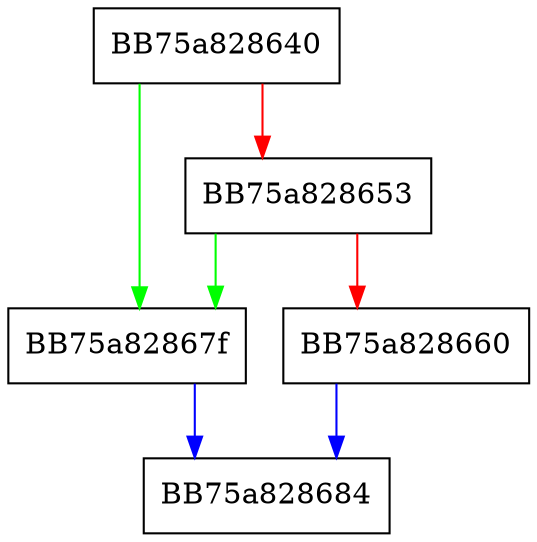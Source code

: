 digraph GetCurrent {
  node [shape="box"];
  graph [splines=ortho];
  BB75a828640 -> BB75a82867f [color="green"];
  BB75a828640 -> BB75a828653 [color="red"];
  BB75a828653 -> BB75a82867f [color="green"];
  BB75a828653 -> BB75a828660 [color="red"];
  BB75a828660 -> BB75a828684 [color="blue"];
  BB75a82867f -> BB75a828684 [color="blue"];
}